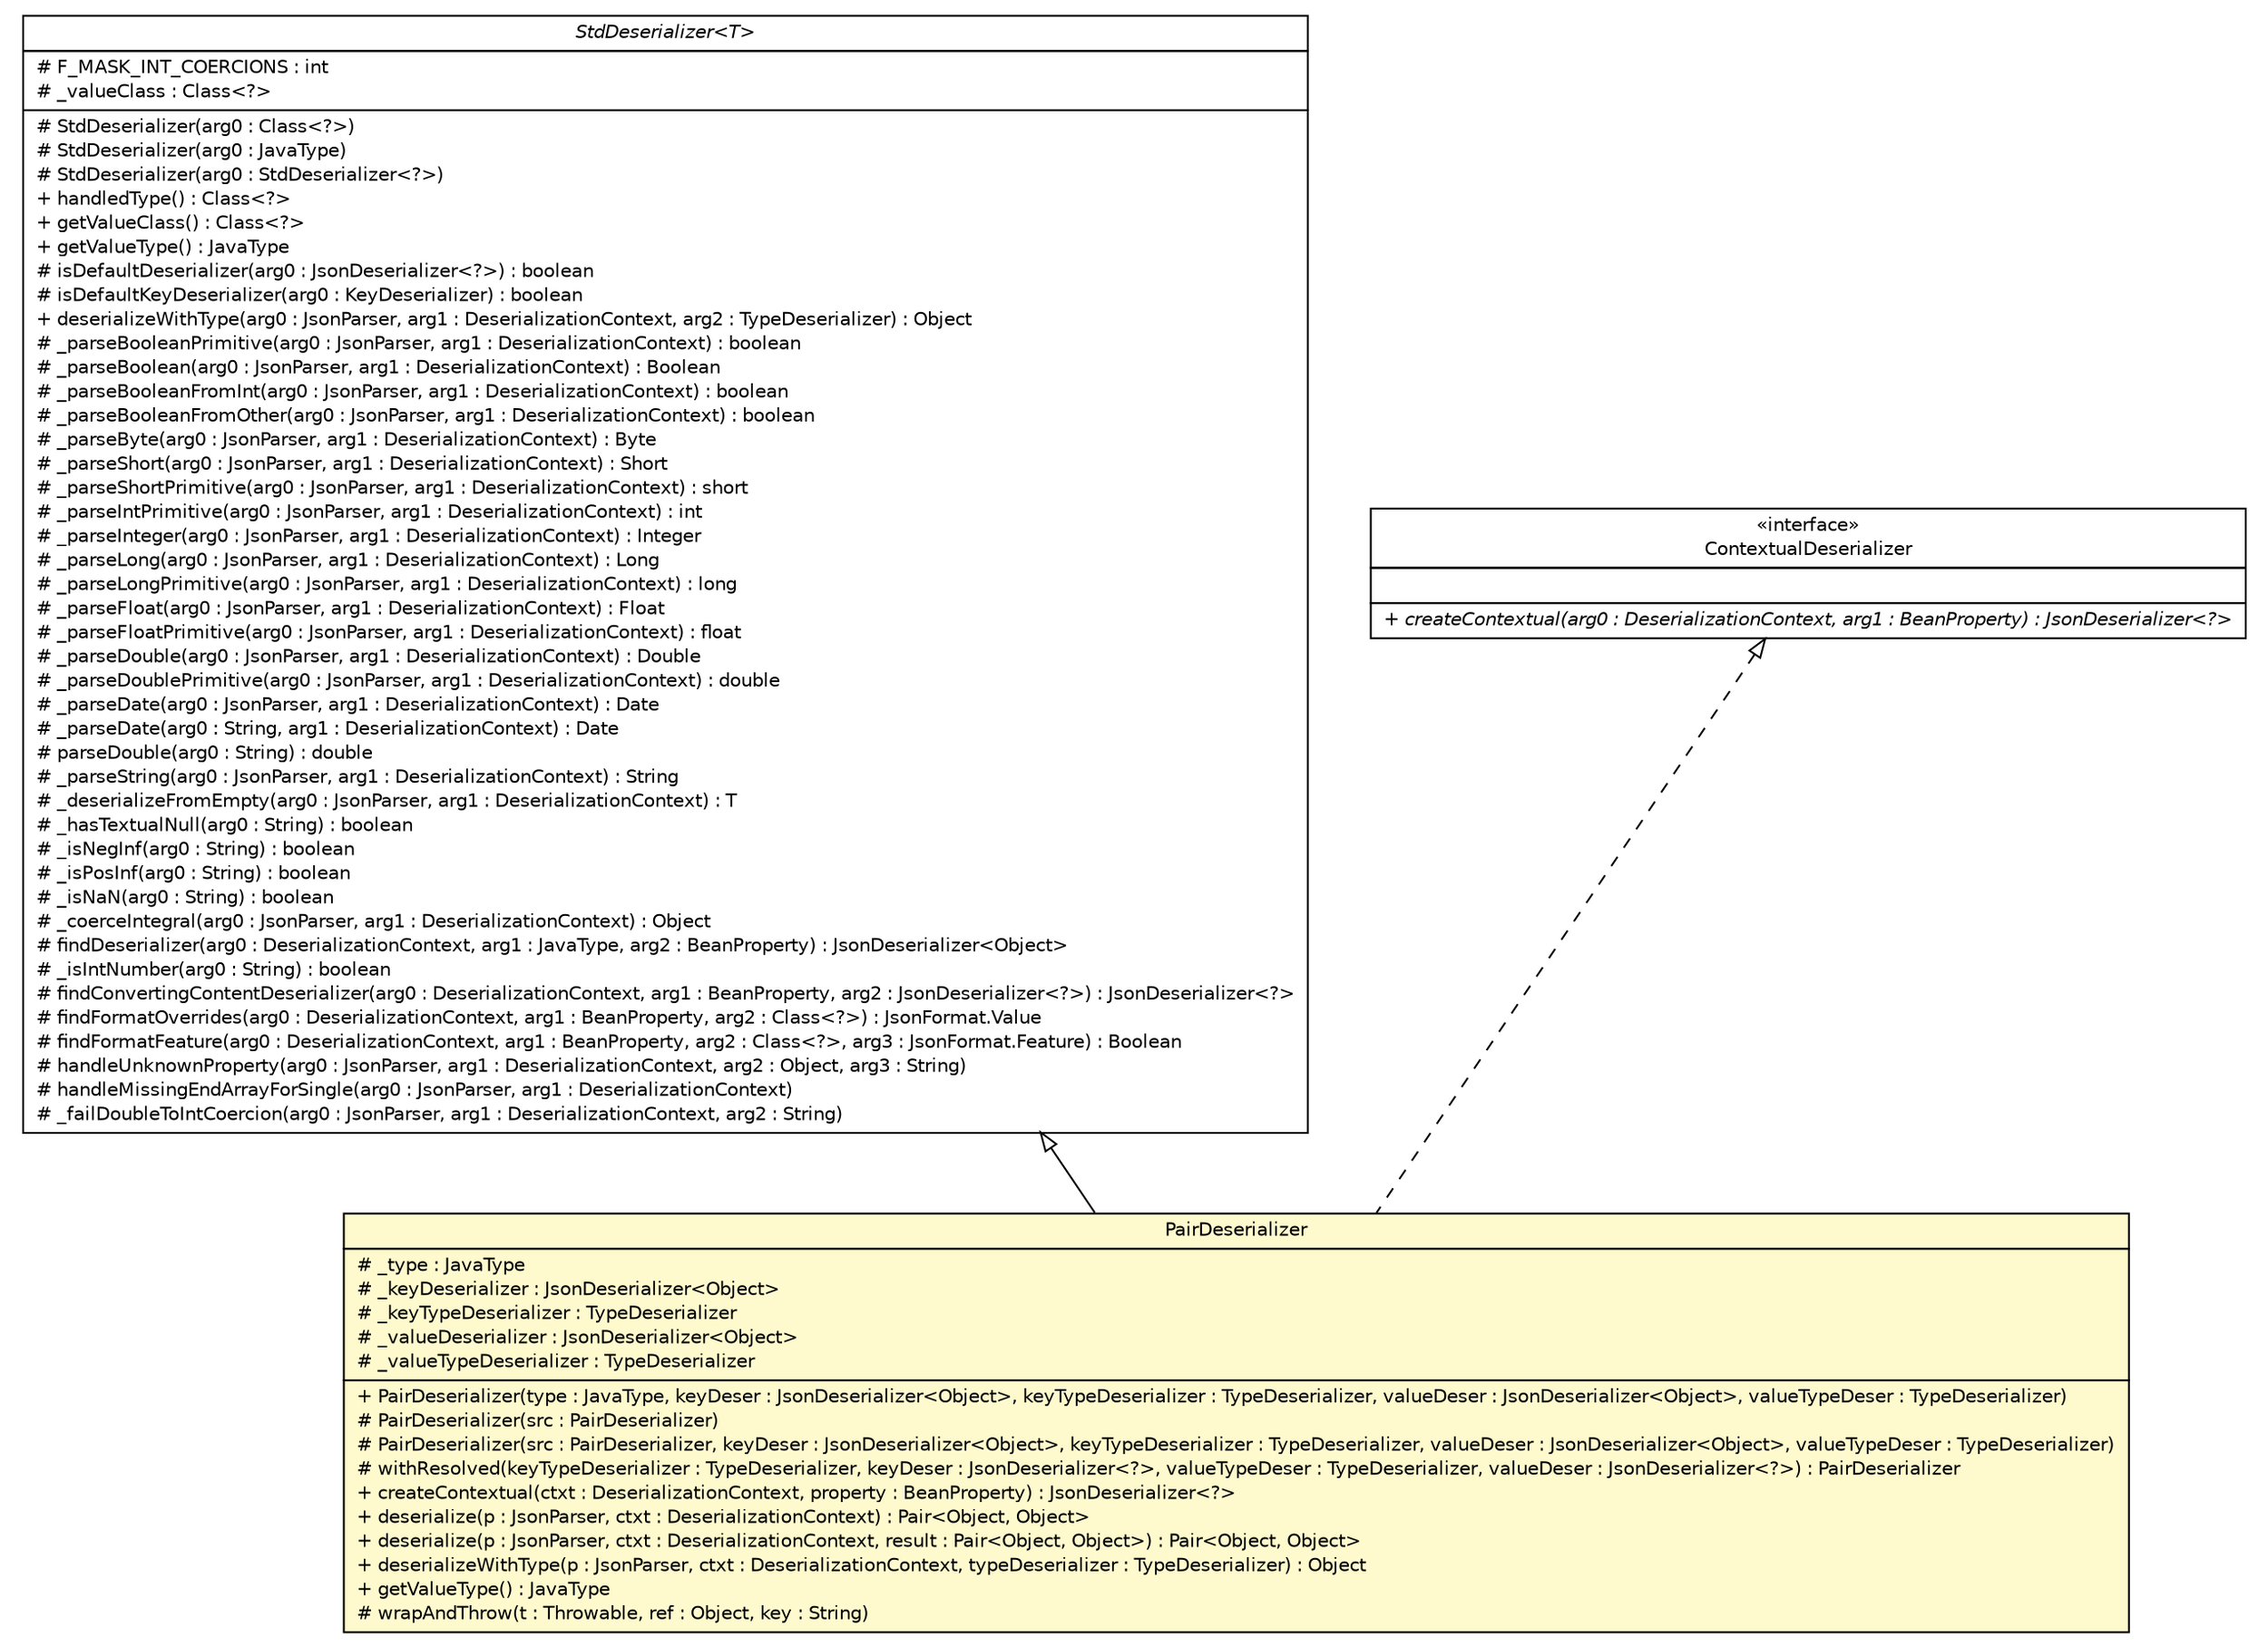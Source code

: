 #!/usr/local/bin/dot
#
# Class diagram 
# Generated by UMLGraph version R5_6-24-gf6e263 (http://www.umlgraph.org/)
#

digraph G {
	edge [fontname="Helvetica",fontsize=10,labelfontname="Helvetica",labelfontsize=10];
	node [fontname="Helvetica",fontsize=10,shape=plaintext];
	nodesep=0.25;
	ranksep=0.5;
	// top.infra.jackson2.deser.PairDeserializer
	c1662 [label=<<table title="top.infra.jackson2.deser.PairDeserializer" border="0" cellborder="1" cellspacing="0" cellpadding="2" port="p" bgcolor="lemonChiffon" href="./PairDeserializer.html">
		<tr><td><table border="0" cellspacing="0" cellpadding="1">
<tr><td align="center" balign="center"> PairDeserializer </td></tr>
		</table></td></tr>
		<tr><td><table border="0" cellspacing="0" cellpadding="1">
<tr><td align="left" balign="left"> # _type : JavaType </td></tr>
<tr><td align="left" balign="left"> # _keyDeserializer : JsonDeserializer&lt;Object&gt; </td></tr>
<tr><td align="left" balign="left"> # _keyTypeDeserializer : TypeDeserializer </td></tr>
<tr><td align="left" balign="left"> # _valueDeserializer : JsonDeserializer&lt;Object&gt; </td></tr>
<tr><td align="left" balign="left"> # _valueTypeDeserializer : TypeDeserializer </td></tr>
		</table></td></tr>
		<tr><td><table border="0" cellspacing="0" cellpadding="1">
<tr><td align="left" balign="left"> + PairDeserializer(type : JavaType, keyDeser : JsonDeserializer&lt;Object&gt;, keyTypeDeserializer : TypeDeserializer, valueDeser : JsonDeserializer&lt;Object&gt;, valueTypeDeser : TypeDeserializer) </td></tr>
<tr><td align="left" balign="left"> # PairDeserializer(src : PairDeserializer) </td></tr>
<tr><td align="left" balign="left"> # PairDeserializer(src : PairDeserializer, keyDeser : JsonDeserializer&lt;Object&gt;, keyTypeDeserializer : TypeDeserializer, valueDeser : JsonDeserializer&lt;Object&gt;, valueTypeDeser : TypeDeserializer) </td></tr>
<tr><td align="left" balign="left"> # withResolved(keyTypeDeserializer : TypeDeserializer, keyDeser : JsonDeserializer&lt;?&gt;, valueTypeDeser : TypeDeserializer, valueDeser : JsonDeserializer&lt;?&gt;) : PairDeserializer </td></tr>
<tr><td align="left" balign="left"> + createContextual(ctxt : DeserializationContext, property : BeanProperty) : JsonDeserializer&lt;?&gt; </td></tr>
<tr><td align="left" balign="left"> + deserialize(p : JsonParser, ctxt : DeserializationContext) : Pair&lt;Object, Object&gt; </td></tr>
<tr><td align="left" balign="left"> + deserialize(p : JsonParser, ctxt : DeserializationContext, result : Pair&lt;Object, Object&gt;) : Pair&lt;Object, Object&gt; </td></tr>
<tr><td align="left" balign="left"> + deserializeWithType(p : JsonParser, ctxt : DeserializationContext, typeDeserializer : TypeDeserializer) : Object </td></tr>
<tr><td align="left" balign="left"> + getValueType() : JavaType </td></tr>
<tr><td align="left" balign="left"> # wrapAndThrow(t : Throwable, ref : Object, key : String) </td></tr>
		</table></td></tr>
		</table>>, URL="./PairDeserializer.html", fontname="Helvetica", fontcolor="black", fontsize=10.0];
	//top.infra.jackson2.deser.PairDeserializer extends com.fasterxml.jackson.databind.deser.std.StdDeserializer<org.apache.commons.lang3.tuple.Pair<java.lang.Object, java.lang.Object>>
	c1671:p -> c1662:p [dir=back,arrowtail=empty];
	//top.infra.jackson2.deser.PairDeserializer implements com.fasterxml.jackson.databind.deser.ContextualDeserializer
	c1672:p -> c1662:p [dir=back,arrowtail=empty,style=dashed];
	// com.fasterxml.jackson.databind.deser.std.StdDeserializer<T>
	c1671 [label=<<table title="com.fasterxml.jackson.databind.deser.std.StdDeserializer" border="0" cellborder="1" cellspacing="0" cellpadding="2" port="p" href="http://java.sun.com/j2se/1.4.2/docs/api/com/fasterxml/jackson/databind/deser/std/StdDeserializer.html">
		<tr><td><table border="0" cellspacing="0" cellpadding="1">
<tr><td align="center" balign="center"><font face="Helvetica-Oblique"> StdDeserializer&lt;T&gt; </font></td></tr>
		</table></td></tr>
		<tr><td><table border="0" cellspacing="0" cellpadding="1">
<tr><td align="left" balign="left"> # F_MASK_INT_COERCIONS : int </td></tr>
<tr><td align="left" balign="left"> # _valueClass : Class&lt;?&gt; </td></tr>
		</table></td></tr>
		<tr><td><table border="0" cellspacing="0" cellpadding="1">
<tr><td align="left" balign="left"> # StdDeserializer(arg0 : Class&lt;?&gt;) </td></tr>
<tr><td align="left" balign="left"> # StdDeserializer(arg0 : JavaType) </td></tr>
<tr><td align="left" balign="left"> # StdDeserializer(arg0 : StdDeserializer&lt;?&gt;) </td></tr>
<tr><td align="left" balign="left"> + handledType() : Class&lt;?&gt; </td></tr>
<tr><td align="left" balign="left"> + getValueClass() : Class&lt;?&gt; </td></tr>
<tr><td align="left" balign="left"> + getValueType() : JavaType </td></tr>
<tr><td align="left" balign="left"> # isDefaultDeserializer(arg0 : JsonDeserializer&lt;?&gt;) : boolean </td></tr>
<tr><td align="left" balign="left"> # isDefaultKeyDeserializer(arg0 : KeyDeserializer) : boolean </td></tr>
<tr><td align="left" balign="left"> + deserializeWithType(arg0 : JsonParser, arg1 : DeserializationContext, arg2 : TypeDeserializer) : Object </td></tr>
<tr><td align="left" balign="left"> # _parseBooleanPrimitive(arg0 : JsonParser, arg1 : DeserializationContext) : boolean </td></tr>
<tr><td align="left" balign="left"> # _parseBoolean(arg0 : JsonParser, arg1 : DeserializationContext) : Boolean </td></tr>
<tr><td align="left" balign="left"> # _parseBooleanFromInt(arg0 : JsonParser, arg1 : DeserializationContext) : boolean </td></tr>
<tr><td align="left" balign="left"> # _parseBooleanFromOther(arg0 : JsonParser, arg1 : DeserializationContext) : boolean </td></tr>
<tr><td align="left" balign="left"> # _parseByte(arg0 : JsonParser, arg1 : DeserializationContext) : Byte </td></tr>
<tr><td align="left" balign="left"> # _parseShort(arg0 : JsonParser, arg1 : DeserializationContext) : Short </td></tr>
<tr><td align="left" balign="left"> # _parseShortPrimitive(arg0 : JsonParser, arg1 : DeserializationContext) : short </td></tr>
<tr><td align="left" balign="left"> # _parseIntPrimitive(arg0 : JsonParser, arg1 : DeserializationContext) : int </td></tr>
<tr><td align="left" balign="left"> # _parseInteger(arg0 : JsonParser, arg1 : DeserializationContext) : Integer </td></tr>
<tr><td align="left" balign="left"> # _parseLong(arg0 : JsonParser, arg1 : DeserializationContext) : Long </td></tr>
<tr><td align="left" balign="left"> # _parseLongPrimitive(arg0 : JsonParser, arg1 : DeserializationContext) : long </td></tr>
<tr><td align="left" balign="left"> # _parseFloat(arg0 : JsonParser, arg1 : DeserializationContext) : Float </td></tr>
<tr><td align="left" balign="left"> # _parseFloatPrimitive(arg0 : JsonParser, arg1 : DeserializationContext) : float </td></tr>
<tr><td align="left" balign="left"> # _parseDouble(arg0 : JsonParser, arg1 : DeserializationContext) : Double </td></tr>
<tr><td align="left" balign="left"> # _parseDoublePrimitive(arg0 : JsonParser, arg1 : DeserializationContext) : double </td></tr>
<tr><td align="left" balign="left"> # _parseDate(arg0 : JsonParser, arg1 : DeserializationContext) : Date </td></tr>
<tr><td align="left" balign="left"> # _parseDate(arg0 : String, arg1 : DeserializationContext) : Date </td></tr>
<tr><td align="left" balign="left"> # parseDouble(arg0 : String) : double </td></tr>
<tr><td align="left" balign="left"> # _parseString(arg0 : JsonParser, arg1 : DeserializationContext) : String </td></tr>
<tr><td align="left" balign="left"> # _deserializeFromEmpty(arg0 : JsonParser, arg1 : DeserializationContext) : T </td></tr>
<tr><td align="left" balign="left"> # _hasTextualNull(arg0 : String) : boolean </td></tr>
<tr><td align="left" balign="left"> # _isNegInf(arg0 : String) : boolean </td></tr>
<tr><td align="left" balign="left"> # _isPosInf(arg0 : String) : boolean </td></tr>
<tr><td align="left" balign="left"> # _isNaN(arg0 : String) : boolean </td></tr>
<tr><td align="left" balign="left"> # _coerceIntegral(arg0 : JsonParser, arg1 : DeserializationContext) : Object </td></tr>
<tr><td align="left" balign="left"> # findDeserializer(arg0 : DeserializationContext, arg1 : JavaType, arg2 : BeanProperty) : JsonDeserializer&lt;Object&gt; </td></tr>
<tr><td align="left" balign="left"> # _isIntNumber(arg0 : String) : boolean </td></tr>
<tr><td align="left" balign="left"> # findConvertingContentDeserializer(arg0 : DeserializationContext, arg1 : BeanProperty, arg2 : JsonDeserializer&lt;?&gt;) : JsonDeserializer&lt;?&gt; </td></tr>
<tr><td align="left" balign="left"> # findFormatOverrides(arg0 : DeserializationContext, arg1 : BeanProperty, arg2 : Class&lt;?&gt;) : JsonFormat.Value </td></tr>
<tr><td align="left" balign="left"> # findFormatFeature(arg0 : DeserializationContext, arg1 : BeanProperty, arg2 : Class&lt;?&gt;, arg3 : JsonFormat.Feature) : Boolean </td></tr>
<tr><td align="left" balign="left"> # handleUnknownProperty(arg0 : JsonParser, arg1 : DeserializationContext, arg2 : Object, arg3 : String) </td></tr>
<tr><td align="left" balign="left"> # handleMissingEndArrayForSingle(arg0 : JsonParser, arg1 : DeserializationContext) </td></tr>
<tr><td align="left" balign="left"> # _failDoubleToIntCoercion(arg0 : JsonParser, arg1 : DeserializationContext, arg2 : String) </td></tr>
		</table></td></tr>
		</table>>, URL="http://java.sun.com/j2se/1.4.2/docs/api/com/fasterxml/jackson/databind/deser/std/StdDeserializer.html", fontname="Helvetica", fontcolor="black", fontsize=10.0];
	// com.fasterxml.jackson.databind.deser.ContextualDeserializer
	c1672 [label=<<table title="com.fasterxml.jackson.databind.deser.ContextualDeserializer" border="0" cellborder="1" cellspacing="0" cellpadding="2" port="p" href="http://java.sun.com/j2se/1.4.2/docs/api/com/fasterxml/jackson/databind/deser/ContextualDeserializer.html">
		<tr><td><table border="0" cellspacing="0" cellpadding="1">
<tr><td align="center" balign="center"> &#171;interface&#187; </td></tr>
<tr><td align="center" balign="center"> ContextualDeserializer </td></tr>
		</table></td></tr>
		<tr><td><table border="0" cellspacing="0" cellpadding="1">
<tr><td align="left" balign="left">  </td></tr>
		</table></td></tr>
		<tr><td><table border="0" cellspacing="0" cellpadding="1">
<tr><td align="left" balign="left"><font face="Helvetica-Oblique" point-size="10.0"> + createContextual(arg0 : DeserializationContext, arg1 : BeanProperty) : JsonDeserializer&lt;?&gt; </font></td></tr>
		</table></td></tr>
		</table>>, URL="http://java.sun.com/j2se/1.4.2/docs/api/com/fasterxml/jackson/databind/deser/ContextualDeserializer.html", fontname="Helvetica", fontcolor="black", fontsize=10.0];
}

